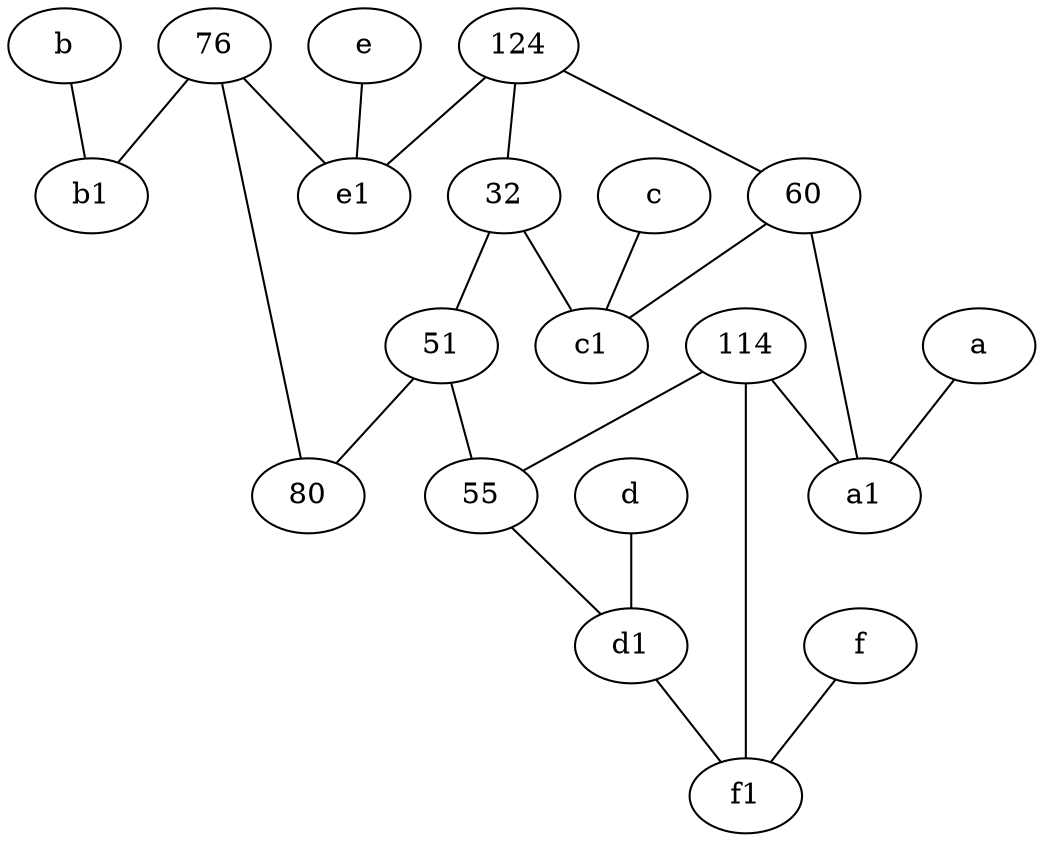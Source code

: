 graph {
	f1 [pos="3,8!"]
	d [pos="2,5!"]
	e1 [pos="7,7!"]
	a [pos="8,2!"]
	d1 [pos="3,5!"]
	b [pos="10,4!"]
	51
	32
	60
	a1 [pos="8,3!"]
	f [pos="3,9!"]
	80
	114
	c1 [pos="4.5,3!"]
	76
	c [pos="4.5,2!"]
	b1 [pos="9,4!"]
	124
	e [pos="7,9!"]
	55
	60 -- a1
	114 -- 55
	114 -- f1
	a -- a1
	55 -- d1
	76 -- e1
	60 -- c1
	51 -- 55
	124 -- 60
	d1 -- f1
	32 -- c1
	76 -- b1
	f -- f1
	51 -- 80
	e -- e1
	c -- c1
	124 -- e1
	32 -- 51
	d -- d1
	b -- b1
	124 -- 32
	76 -- 80
	114 -- a1
}
